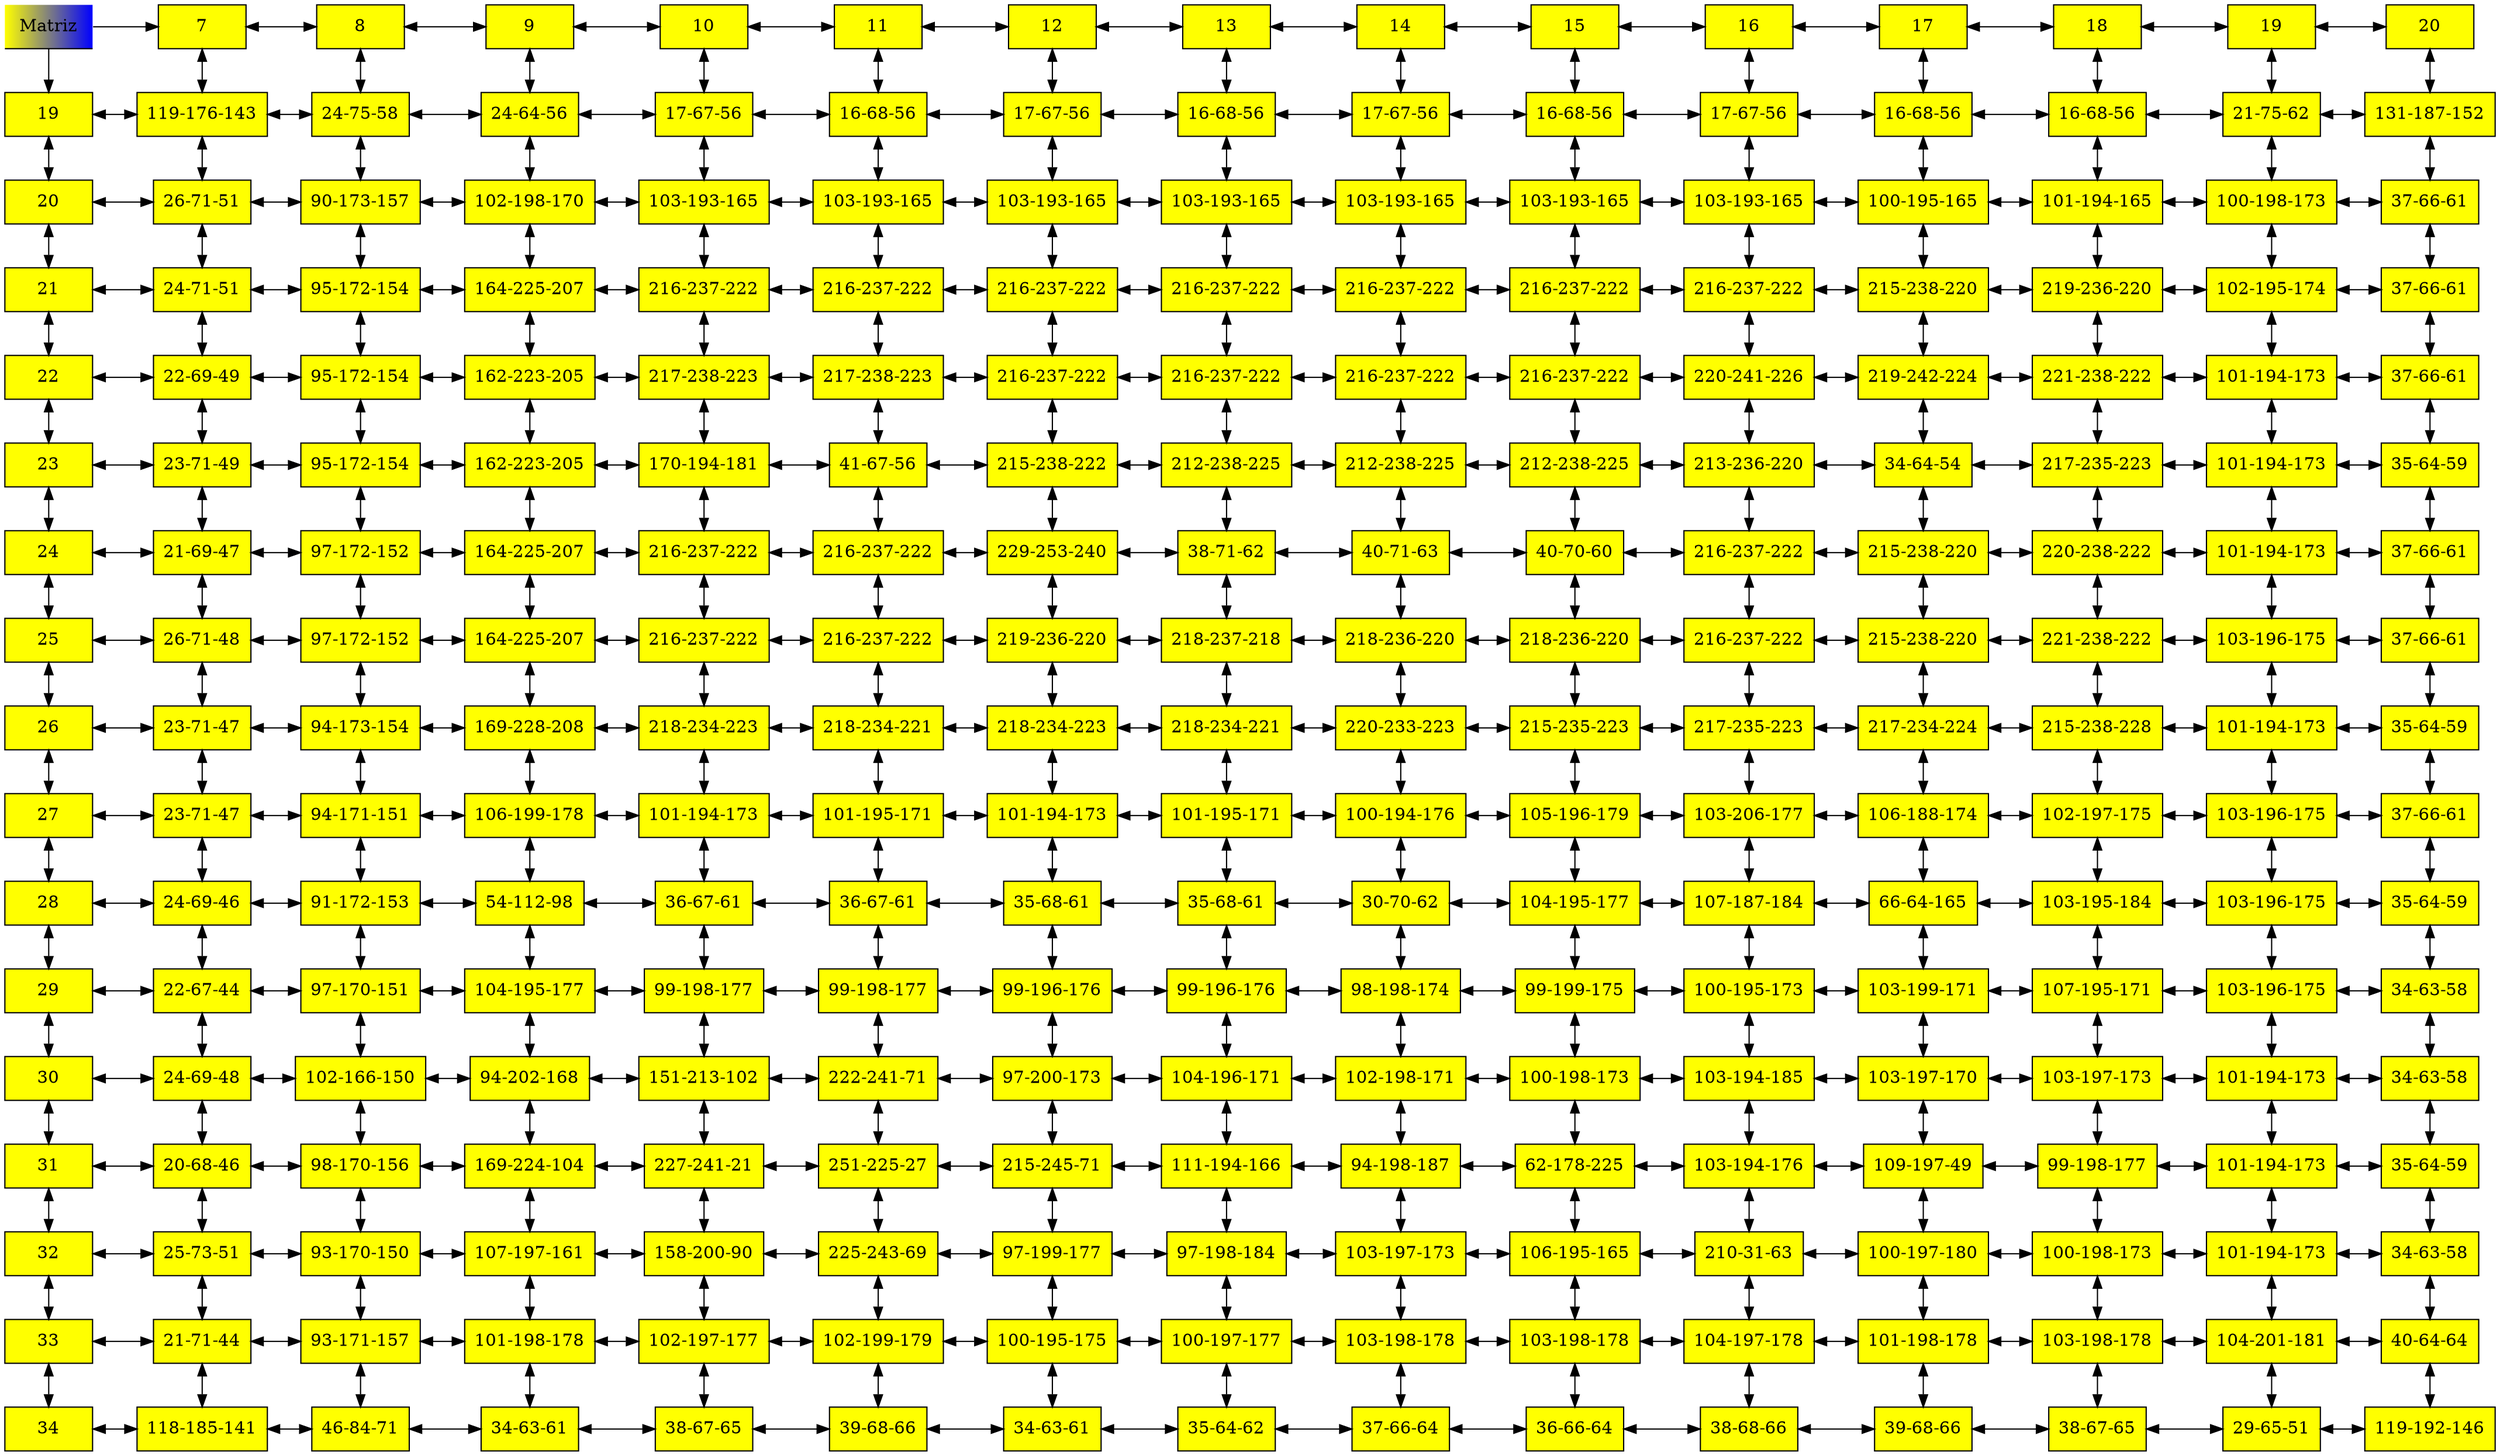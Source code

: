 digraph G {
graph [ranksep="0.5", nodesep="0.5"];

Matriz[width = 1.0 group = "Mt0",  style=filled,shape="underline",fillcolor="yellow:blue" label="Matriz"];

F19[label="19"width = 1.0 style = filled,shape="rectangle", fillcolor = "yellow", group = Mt0] ;
F20[label="20"width = 1.0 style = filled,shape="rectangle", fillcolor = "yellow", group = Mt0] ;
F21[label="21"width = 1.0 style = filled,shape="rectangle", fillcolor = "yellow", group = Mt0] ;
F22[label="22"width = 1.0 style = filled,shape="rectangle", fillcolor = "yellow", group = Mt0] ;
F23[label="23"width = 1.0 style = filled,shape="rectangle", fillcolor = "yellow", group = Mt0] ;
F24[label="24"width = 1.0 style = filled,shape="rectangle", fillcolor = "yellow", group = Mt0] ;
F25[label="25"width = 1.0 style = filled,shape="rectangle", fillcolor = "yellow", group = Mt0] ;
F26[label="26"width = 1.0 style = filled,shape="rectangle", fillcolor = "yellow", group = Mt0] ;
F27[label="27"width = 1.0 style = filled,shape="rectangle", fillcolor = "yellow", group = Mt0] ;
F28[label="28"width = 1.0 style = filled,shape="rectangle", fillcolor = "yellow", group = Mt0] ;
F29[label="29"width = 1.0 style = filled,shape="rectangle", fillcolor = "yellow", group = Mt0] ;
F30[label="30"width = 1.0 style = filled,shape="rectangle", fillcolor = "yellow", group = Mt0] ;
F31[label="31"width = 1.0 style = filled,shape="rectangle", fillcolor = "yellow", group = Mt0] ;
F32[label="32"width = 1.0 style = filled,shape="rectangle", fillcolor = "yellow", group = Mt0] ;
F33[label="33"width = 1.0 style = filled,shape="rectangle", fillcolor = "yellow", group = Mt0] ;
F34[label="34"width = 1.0 style = filled,shape="rectangle", fillcolor = "yellow", group = Mt0] ;
F19->F20 [dir=both];
F20->F21 [dir=both];
F21->F22 [dir=both];
F22->F23 [dir=both];
F23->F24 [dir=both];
F24->F25 [dir=both];
F25->F26 [dir=both];
F26->F27 [dir=both];
F27->F28 [dir=both];
F28->F29 [dir=both];
F29->F30 [dir=both];
F30->F31 [dir=both];
F31->F32 [dir=both];
F32->F33 [dir=both];
F33->F34 [dir=both];

C7[label="7"width = 1.0 style = filled,shape="rectangle", fillcolor = "yellow", group =7] ;
C8[label="8"width = 1.0 style = filled,shape="rectangle", fillcolor = "yellow", group =8] ;
C9[label="9"width = 1.0 style = filled,shape="rectangle", fillcolor = "yellow", group =9] ;
C10[label="10"width = 1.0 style = filled,shape="rectangle", fillcolor = "yellow", group =10] ;
C11[label="11"width = 1.0 style = filled,shape="rectangle", fillcolor = "yellow", group =11] ;
C12[label="12"width = 1.0 style = filled,shape="rectangle", fillcolor = "yellow", group =12] ;
C13[label="13"width = 1.0 style = filled,shape="rectangle", fillcolor = "yellow", group =13] ;
C14[label="14"width = 1.0 style = filled,shape="rectangle", fillcolor = "yellow", group =14] ;
C15[label="15"width = 1.0 style = filled,shape="rectangle", fillcolor = "yellow", group =15] ;
C16[label="16"width = 1.0 style = filled,shape="rectangle", fillcolor = "yellow", group =16] ;
C17[label="17"width = 1.0 style = filled,shape="rectangle", fillcolor = "yellow", group =17] ;
C18[label="18"width = 1.0 style = filled,shape="rectangle", fillcolor = "yellow", group =18] ;
C19[label="19"width = 1.0 style = filled,shape="rectangle", fillcolor = "yellow", group =19] ;
C20[label="20"width = 1.0 style = filled,shape="rectangle", fillcolor = "yellow", group =20] ;
C7->C8 [dir=both];
C8->C9 [dir=both];
C9->C10 [dir=both];
C10->C11 [dir=both];
C11->C12 [dir=both];
C12->C13 [dir=both];
C13->C14 [dir=both];
C14->C15 [dir=both];
C15->C16 [dir=both];
C16->C17 [dir=both];
C17->C18 [dir=both];
C18->C19 [dir=both];
C19->C20 [dir=both];
{rank = same; Matriz;C7;C8;C9;C10;C11;C12;C13;C14;C15;C16;C17;C18;C19;C20}
Matriz ->C7;
Matriz ->F19;

197[label="119-176-143"width = 1.0 style = filled,shape="rectangle", fillcolor = "yellow", group =7] ;
207[label="26-71-51"width = 1.0 style = filled,shape="rectangle", fillcolor = "yellow", group =7] ;
217[label="24-71-51"width = 1.0 style = filled,shape="rectangle", fillcolor = "yellow", group =7] ;
227[label="22-69-49"width = 1.0 style = filled,shape="rectangle", fillcolor = "yellow", group =7] ;
237[label="23-71-49"width = 1.0 style = filled,shape="rectangle", fillcolor = "yellow", group =7] ;
247[label="21-69-47"width = 1.0 style = filled,shape="rectangle", fillcolor = "yellow", group =7] ;
257[label="26-71-48"width = 1.0 style = filled,shape="rectangle", fillcolor = "yellow", group =7] ;
267[label="23-71-47"width = 1.0 style = filled,shape="rectangle", fillcolor = "yellow", group =7] ;
277[label="23-71-47"width = 1.0 style = filled,shape="rectangle", fillcolor = "yellow", group =7] ;
287[label="24-69-46"width = 1.0 style = filled,shape="rectangle", fillcolor = "yellow", group =7] ;
297[label="22-67-44"width = 1.0 style = filled,shape="rectangle", fillcolor = "yellow", group =7] ;
307[label="24-69-48"width = 1.0 style = filled,shape="rectangle", fillcolor = "yellow", group =7] ;
317[label="20-68-46"width = 1.0 style = filled,shape="rectangle", fillcolor = "yellow", group =7] ;
327[label="25-73-51"width = 1.0 style = filled,shape="rectangle", fillcolor = "yellow", group =7] ;
337[label="21-71-44"width = 1.0 style = filled,shape="rectangle", fillcolor = "yellow", group =7] ;
347[label="118-185-141"width = 1.0 style = filled,shape="rectangle", fillcolor = "yellow", group =7] ;
F19->197[dir=both,constraint = false];
F20->207[dir=both,constraint = false];
F21->217[dir=both,constraint = false];
F22->227[dir=both,constraint = false];
F23->237[dir=both,constraint = false];
F24->247[dir=both,constraint = false];
F25->257[dir=both,constraint = false];
F26->267[dir=both,constraint = false];
F27->277[dir=both,constraint = false];
F28->287[dir=both,constraint = false];
F29->297[dir=both,constraint = false];
F30->307[dir=both,constraint = false];
F31->317[dir=both,constraint = false];
F32->327[dir=both,constraint = false];
F33->337[dir=both,constraint = false];
F34->347[dir=both,constraint = false];
198[label="24-75-58"width = 1.0 style = filled,shape="rectangle", fillcolor = "yellow", group =8] ;
199[label="24-64-56"width = 1.0 style = filled,shape="rectangle", fillcolor = "yellow", group =9] ;
1910[label="17-67-56"width = 1.0 style = filled,shape="rectangle", fillcolor = "yellow", group =10] ;
1911[label="16-68-56"width = 1.0 style = filled,shape="rectangle", fillcolor = "yellow", group =11] ;
1912[label="17-67-56"width = 1.0 style = filled,shape="rectangle", fillcolor = "yellow", group =12] ;
1913[label="16-68-56"width = 1.0 style = filled,shape="rectangle", fillcolor = "yellow", group =13] ;
1914[label="17-67-56"width = 1.0 style = filled,shape="rectangle", fillcolor = "yellow", group =14] ;
1915[label="16-68-56"width = 1.0 style = filled,shape="rectangle", fillcolor = "yellow", group =15] ;
1916[label="17-67-56"width = 1.0 style = filled,shape="rectangle", fillcolor = "yellow", group =16] ;
1917[label="16-68-56"width = 1.0 style = filled,shape="rectangle", fillcolor = "yellow", group =17] ;
1918[label="16-68-56"width = 1.0 style = filled,shape="rectangle", fillcolor = "yellow", group =18] ;
1919[label="21-75-62"width = 1.0 style = filled,shape="rectangle", fillcolor = "yellow", group =19] ;
1920[label="131-187-152"width = 1.0 style = filled,shape="rectangle", fillcolor = "yellow", group =20] ;
208[label="90-173-157"width = 1.0 style = filled,shape="rectangle", fillcolor = "yellow", group =8] ;
209[label="102-198-170"width = 1.0 style = filled,shape="rectangle", fillcolor = "yellow", group =9] ;
2010[label="103-193-165"width = 1.0 style = filled,shape="rectangle", fillcolor = "yellow", group =10] ;
2011[label="103-193-165"width = 1.0 style = filled,shape="rectangle", fillcolor = "yellow", group =11] ;
2012[label="103-193-165"width = 1.0 style = filled,shape="rectangle", fillcolor = "yellow", group =12] ;
2013[label="103-193-165"width = 1.0 style = filled,shape="rectangle", fillcolor = "yellow", group =13] ;
2014[label="103-193-165"width = 1.0 style = filled,shape="rectangle", fillcolor = "yellow", group =14] ;
2015[label="103-193-165"width = 1.0 style = filled,shape="rectangle", fillcolor = "yellow", group =15] ;
2016[label="103-193-165"width = 1.0 style = filled,shape="rectangle", fillcolor = "yellow", group =16] ;
2017[label="100-195-165"width = 1.0 style = filled,shape="rectangle", fillcolor = "yellow", group =17] ;
2018[label="101-194-165"width = 1.0 style = filled,shape="rectangle", fillcolor = "yellow", group =18] ;
2019[label="100-198-173"width = 1.0 style = filled,shape="rectangle", fillcolor = "yellow", group =19] ;
2020[label="37-66-61"width = 1.0 style = filled,shape="rectangle", fillcolor = "yellow", group =20] ;
218[label="95-172-154"width = 1.0 style = filled,shape="rectangle", fillcolor = "yellow", group =8] ;
219[label="164-225-207"width = 1.0 style = filled,shape="rectangle", fillcolor = "yellow", group =9] ;
2110[label="216-237-222"width = 1.0 style = filled,shape="rectangle", fillcolor = "yellow", group =10] ;
2111[label="216-237-222"width = 1.0 style = filled,shape="rectangle", fillcolor = "yellow", group =11] ;
2112[label="216-237-222"width = 1.0 style = filled,shape="rectangle", fillcolor = "yellow", group =12] ;
2113[label="216-237-222"width = 1.0 style = filled,shape="rectangle", fillcolor = "yellow", group =13] ;
2114[label="216-237-222"width = 1.0 style = filled,shape="rectangle", fillcolor = "yellow", group =14] ;
2115[label="216-237-222"width = 1.0 style = filled,shape="rectangle", fillcolor = "yellow", group =15] ;
2116[label="216-237-222"width = 1.0 style = filled,shape="rectangle", fillcolor = "yellow", group =16] ;
2117[label="215-238-220"width = 1.0 style = filled,shape="rectangle", fillcolor = "yellow", group =17] ;
2118[label="219-236-220"width = 1.0 style = filled,shape="rectangle", fillcolor = "yellow", group =18] ;
2119[label="102-195-174"width = 1.0 style = filled,shape="rectangle", fillcolor = "yellow", group =19] ;
2120[label="37-66-61"width = 1.0 style = filled,shape="rectangle", fillcolor = "yellow", group =20] ;
228[label="95-172-154"width = 1.0 style = filled,shape="rectangle", fillcolor = "yellow", group =8] ;
229[label="162-223-205"width = 1.0 style = filled,shape="rectangle", fillcolor = "yellow", group =9] ;
2210[label="217-238-223"width = 1.0 style = filled,shape="rectangle", fillcolor = "yellow", group =10] ;
2211[label="217-238-223"width = 1.0 style = filled,shape="rectangle", fillcolor = "yellow", group =11] ;
2212[label="216-237-222"width = 1.0 style = filled,shape="rectangle", fillcolor = "yellow", group =12] ;
2213[label="216-237-222"width = 1.0 style = filled,shape="rectangle", fillcolor = "yellow", group =13] ;
2214[label="216-237-222"width = 1.0 style = filled,shape="rectangle", fillcolor = "yellow", group =14] ;
2215[label="216-237-222"width = 1.0 style = filled,shape="rectangle", fillcolor = "yellow", group =15] ;
2216[label="220-241-226"width = 1.0 style = filled,shape="rectangle", fillcolor = "yellow", group =16] ;
2217[label="219-242-224"width = 1.0 style = filled,shape="rectangle", fillcolor = "yellow", group =17] ;
2218[label="221-238-222"width = 1.0 style = filled,shape="rectangle", fillcolor = "yellow", group =18] ;
2219[label="101-194-173"width = 1.0 style = filled,shape="rectangle", fillcolor = "yellow", group =19] ;
2220[label="37-66-61"width = 1.0 style = filled,shape="rectangle", fillcolor = "yellow", group =20] ;
238[label="95-172-154"width = 1.0 style = filled,shape="rectangle", fillcolor = "yellow", group =8] ;
239[label="162-223-205"width = 1.0 style = filled,shape="rectangle", fillcolor = "yellow", group =9] ;
2310[label="170-194-181"width = 1.0 style = filled,shape="rectangle", fillcolor = "yellow", group =10] ;
2311[label="41-67-56"width = 1.0 style = filled,shape="rectangle", fillcolor = "yellow", group =11] ;
2312[label="215-238-222"width = 1.0 style = filled,shape="rectangle", fillcolor = "yellow", group =12] ;
2313[label="212-238-225"width = 1.0 style = filled,shape="rectangle", fillcolor = "yellow", group =13] ;
2314[label="212-238-225"width = 1.0 style = filled,shape="rectangle", fillcolor = "yellow", group =14] ;
2315[label="212-238-225"width = 1.0 style = filled,shape="rectangle", fillcolor = "yellow", group =15] ;
2316[label="213-236-220"width = 1.0 style = filled,shape="rectangle", fillcolor = "yellow", group =16] ;
2317[label="34-64-54"width = 1.0 style = filled,shape="rectangle", fillcolor = "yellow", group =17] ;
2318[label="217-235-223"width = 1.0 style = filled,shape="rectangle", fillcolor = "yellow", group =18] ;
2319[label="101-194-173"width = 1.0 style = filled,shape="rectangle", fillcolor = "yellow", group =19] ;
2320[label="35-64-59"width = 1.0 style = filled,shape="rectangle", fillcolor = "yellow", group =20] ;
248[label="97-172-152"width = 1.0 style = filled,shape="rectangle", fillcolor = "yellow", group =8] ;
249[label="164-225-207"width = 1.0 style = filled,shape="rectangle", fillcolor = "yellow", group =9] ;
2410[label="216-237-222"width = 1.0 style = filled,shape="rectangle", fillcolor = "yellow", group =10] ;
2411[label="216-237-222"width = 1.0 style = filled,shape="rectangle", fillcolor = "yellow", group =11] ;
2412[label="229-253-240"width = 1.0 style = filled,shape="rectangle", fillcolor = "yellow", group =12] ;
2413[label="38-71-62"width = 1.0 style = filled,shape="rectangle", fillcolor = "yellow", group =13] ;
2414[label="40-71-63"width = 1.0 style = filled,shape="rectangle", fillcolor = "yellow", group =14] ;
2415[label="40-70-60"width = 1.0 style = filled,shape="rectangle", fillcolor = "yellow", group =15] ;
2416[label="216-237-222"width = 1.0 style = filled,shape="rectangle", fillcolor = "yellow", group =16] ;
2417[label="215-238-220"width = 1.0 style = filled,shape="rectangle", fillcolor = "yellow", group =17] ;
2418[label="220-238-222"width = 1.0 style = filled,shape="rectangle", fillcolor = "yellow", group =18] ;
2419[label="101-194-173"width = 1.0 style = filled,shape="rectangle", fillcolor = "yellow", group =19] ;
2420[label="37-66-61"width = 1.0 style = filled,shape="rectangle", fillcolor = "yellow", group =20] ;
258[label="97-172-152"width = 1.0 style = filled,shape="rectangle", fillcolor = "yellow", group =8] ;
259[label="164-225-207"width = 1.0 style = filled,shape="rectangle", fillcolor = "yellow", group =9] ;
2510[label="216-237-222"width = 1.0 style = filled,shape="rectangle", fillcolor = "yellow", group =10] ;
2511[label="216-237-222"width = 1.0 style = filled,shape="rectangle", fillcolor = "yellow", group =11] ;
2512[label="219-236-220"width = 1.0 style = filled,shape="rectangle", fillcolor = "yellow", group =12] ;
2513[label="218-237-218"width = 1.0 style = filled,shape="rectangle", fillcolor = "yellow", group =13] ;
2514[label="218-236-220"width = 1.0 style = filled,shape="rectangle", fillcolor = "yellow", group =14] ;
2515[label="218-236-220"width = 1.0 style = filled,shape="rectangle", fillcolor = "yellow", group =15] ;
2516[label="216-237-222"width = 1.0 style = filled,shape="rectangle", fillcolor = "yellow", group =16] ;
2517[label="215-238-220"width = 1.0 style = filled,shape="rectangle", fillcolor = "yellow", group =17] ;
2518[label="221-238-222"width = 1.0 style = filled,shape="rectangle", fillcolor = "yellow", group =18] ;
2519[label="103-196-175"width = 1.0 style = filled,shape="rectangle", fillcolor = "yellow", group =19] ;
2520[label="37-66-61"width = 1.0 style = filled,shape="rectangle", fillcolor = "yellow", group =20] ;
268[label="94-173-154"width = 1.0 style = filled,shape="rectangle", fillcolor = "yellow", group =8] ;
269[label="169-228-208"width = 1.0 style = filled,shape="rectangle", fillcolor = "yellow", group =9] ;
2610[label="218-234-223"width = 1.0 style = filled,shape="rectangle", fillcolor = "yellow", group =10] ;
2611[label="218-234-221"width = 1.0 style = filled,shape="rectangle", fillcolor = "yellow", group =11] ;
2612[label="218-234-223"width = 1.0 style = filled,shape="rectangle", fillcolor = "yellow", group =12] ;
2613[label="218-234-221"width = 1.0 style = filled,shape="rectangle", fillcolor = "yellow", group =13] ;
2614[label="220-233-223"width = 1.0 style = filled,shape="rectangle", fillcolor = "yellow", group =14] ;
2615[label="215-235-223"width = 1.0 style = filled,shape="rectangle", fillcolor = "yellow", group =15] ;
2616[label="217-235-223"width = 1.0 style = filled,shape="rectangle", fillcolor = "yellow", group =16] ;
2617[label="217-234-224"width = 1.0 style = filled,shape="rectangle", fillcolor = "yellow", group =17] ;
2618[label="215-238-228"width = 1.0 style = filled,shape="rectangle", fillcolor = "yellow", group =18] ;
2619[label="101-194-173"width = 1.0 style = filled,shape="rectangle", fillcolor = "yellow", group =19] ;
2620[label="35-64-59"width = 1.0 style = filled,shape="rectangle", fillcolor = "yellow", group =20] ;
278[label="94-171-151"width = 1.0 style = filled,shape="rectangle", fillcolor = "yellow", group =8] ;
279[label="106-199-178"width = 1.0 style = filled,shape="rectangle", fillcolor = "yellow", group =9] ;
2710[label="101-194-173"width = 1.0 style = filled,shape="rectangle", fillcolor = "yellow", group =10] ;
2711[label="101-195-171"width = 1.0 style = filled,shape="rectangle", fillcolor = "yellow", group =11] ;
2712[label="101-194-173"width = 1.0 style = filled,shape="rectangle", fillcolor = "yellow", group =12] ;
2713[label="101-195-171"width = 1.0 style = filled,shape="rectangle", fillcolor = "yellow", group =13] ;
2714[label="100-194-176"width = 1.0 style = filled,shape="rectangle", fillcolor = "yellow", group =14] ;
2715[label="105-196-179"width = 1.0 style = filled,shape="rectangle", fillcolor = "yellow", group =15] ;
2716[label="103-206-177"width = 1.0 style = filled,shape="rectangle", fillcolor = "yellow", group =16] ;
2717[label="106-188-174"width = 1.0 style = filled,shape="rectangle", fillcolor = "yellow", group =17] ;
2718[label="102-197-175"width = 1.0 style = filled,shape="rectangle", fillcolor = "yellow", group =18] ;
2719[label="103-196-175"width = 1.0 style = filled,shape="rectangle", fillcolor = "yellow", group =19] ;
2720[label="37-66-61"width = 1.0 style = filled,shape="rectangle", fillcolor = "yellow", group =20] ;
288[label="91-172-153"width = 1.0 style = filled,shape="rectangle", fillcolor = "yellow", group =8] ;
289[label="54-112-98"width = 1.0 style = filled,shape="rectangle", fillcolor = "yellow", group =9] ;
2810[label="36-67-61"width = 1.0 style = filled,shape="rectangle", fillcolor = "yellow", group =10] ;
2811[label="36-67-61"width = 1.0 style = filled,shape="rectangle", fillcolor = "yellow", group =11] ;
2812[label="35-68-61"width = 1.0 style = filled,shape="rectangle", fillcolor = "yellow", group =12] ;
2813[label="35-68-61"width = 1.0 style = filled,shape="rectangle", fillcolor = "yellow", group =13] ;
2814[label="30-70-62"width = 1.0 style = filled,shape="rectangle", fillcolor = "yellow", group =14] ;
2815[label="104-195-177"width = 1.0 style = filled,shape="rectangle", fillcolor = "yellow", group =15] ;
2816[label="107-187-184"width = 1.0 style = filled,shape="rectangle", fillcolor = "yellow", group =16] ;
2817[label="66-64-165"width = 1.0 style = filled,shape="rectangle", fillcolor = "yellow", group =17] ;
2818[label="103-195-184"width = 1.0 style = filled,shape="rectangle", fillcolor = "yellow", group =18] ;
2819[label="103-196-175"width = 1.0 style = filled,shape="rectangle", fillcolor = "yellow", group =19] ;
2820[label="35-64-59"width = 1.0 style = filled,shape="rectangle", fillcolor = "yellow", group =20] ;
298[label="97-170-151"width = 1.0 style = filled,shape="rectangle", fillcolor = "yellow", group =8] ;
299[label="104-195-177"width = 1.0 style = filled,shape="rectangle", fillcolor = "yellow", group =9] ;
2910[label="99-198-177"width = 1.0 style = filled,shape="rectangle", fillcolor = "yellow", group =10] ;
2911[label="99-198-177"width = 1.0 style = filled,shape="rectangle", fillcolor = "yellow", group =11] ;
2912[label="99-196-176"width = 1.0 style = filled,shape="rectangle", fillcolor = "yellow", group =12] ;
2913[label="99-196-176"width = 1.0 style = filled,shape="rectangle", fillcolor = "yellow", group =13] ;
2914[label="98-198-174"width = 1.0 style = filled,shape="rectangle", fillcolor = "yellow", group =14] ;
2915[label="99-199-175"width = 1.0 style = filled,shape="rectangle", fillcolor = "yellow", group =15] ;
2916[label="100-195-173"width = 1.0 style = filled,shape="rectangle", fillcolor = "yellow", group =16] ;
2917[label="103-199-171"width = 1.0 style = filled,shape="rectangle", fillcolor = "yellow", group =17] ;
2918[label="107-195-171"width = 1.0 style = filled,shape="rectangle", fillcolor = "yellow", group =18] ;
2919[label="103-196-175"width = 1.0 style = filled,shape="rectangle", fillcolor = "yellow", group =19] ;
2920[label="34-63-58"width = 1.0 style = filled,shape="rectangle", fillcolor = "yellow", group =20] ;
308[label="102-166-150"width = 1.0 style = filled,shape="rectangle", fillcolor = "yellow", group =8] ;
309[label="94-202-168"width = 1.0 style = filled,shape="rectangle", fillcolor = "yellow", group =9] ;
3010[label="151-213-102"width = 1.0 style = filled,shape="rectangle", fillcolor = "yellow", group =10] ;
3011[label="222-241-71"width = 1.0 style = filled,shape="rectangle", fillcolor = "yellow", group =11] ;
3012[label="97-200-173"width = 1.0 style = filled,shape="rectangle", fillcolor = "yellow", group =12] ;
3013[label="104-196-171"width = 1.0 style = filled,shape="rectangle", fillcolor = "yellow", group =13] ;
3014[label="102-198-171"width = 1.0 style = filled,shape="rectangle", fillcolor = "yellow", group =14] ;
3015[label="100-198-173"width = 1.0 style = filled,shape="rectangle", fillcolor = "yellow", group =15] ;
3016[label="103-194-185"width = 1.0 style = filled,shape="rectangle", fillcolor = "yellow", group =16] ;
3017[label="103-197-170"width = 1.0 style = filled,shape="rectangle", fillcolor = "yellow", group =17] ;
3018[label="103-197-173"width = 1.0 style = filled,shape="rectangle", fillcolor = "yellow", group =18] ;
3019[label="101-194-173"width = 1.0 style = filled,shape="rectangle", fillcolor = "yellow", group =19] ;
3020[label="34-63-58"width = 1.0 style = filled,shape="rectangle", fillcolor = "yellow", group =20] ;
318[label="98-170-156"width = 1.0 style = filled,shape="rectangle", fillcolor = "yellow", group =8] ;
319[label="169-224-104"width = 1.0 style = filled,shape="rectangle", fillcolor = "yellow", group =9] ;
3110[label="227-241-21"width = 1.0 style = filled,shape="rectangle", fillcolor = "yellow", group =10] ;
3111[label="251-225-27"width = 1.0 style = filled,shape="rectangle", fillcolor = "yellow", group =11] ;
3112[label="215-245-71"width = 1.0 style = filled,shape="rectangle", fillcolor = "yellow", group =12] ;
3113[label="111-194-166"width = 1.0 style = filled,shape="rectangle", fillcolor = "yellow", group =13] ;
3114[label="94-198-187"width = 1.0 style = filled,shape="rectangle", fillcolor = "yellow", group =14] ;
3115[label="62-178-225"width = 1.0 style = filled,shape="rectangle", fillcolor = "yellow", group =15] ;
3116[label="103-194-176"width = 1.0 style = filled,shape="rectangle", fillcolor = "yellow", group =16] ;
3117[label="109-197-49"width = 1.0 style = filled,shape="rectangle", fillcolor = "yellow", group =17] ;
3118[label="99-198-177"width = 1.0 style = filled,shape="rectangle", fillcolor = "yellow", group =18] ;
3119[label="101-194-173"width = 1.0 style = filled,shape="rectangle", fillcolor = "yellow", group =19] ;
3120[label="35-64-59"width = 1.0 style = filled,shape="rectangle", fillcolor = "yellow", group =20] ;
328[label="93-170-150"width = 1.0 style = filled,shape="rectangle", fillcolor = "yellow", group =8] ;
329[label="107-197-161"width = 1.0 style = filled,shape="rectangle", fillcolor = "yellow", group =9] ;
3210[label="158-200-90"width = 1.0 style = filled,shape="rectangle", fillcolor = "yellow", group =10] ;
3211[label="225-243-69"width = 1.0 style = filled,shape="rectangle", fillcolor = "yellow", group =11] ;
3212[label="97-199-177"width = 1.0 style = filled,shape="rectangle", fillcolor = "yellow", group =12] ;
3213[label="97-198-184"width = 1.0 style = filled,shape="rectangle", fillcolor = "yellow", group =13] ;
3214[label="103-197-173"width = 1.0 style = filled,shape="rectangle", fillcolor = "yellow", group =14] ;
3215[label="106-195-165"width = 1.0 style = filled,shape="rectangle", fillcolor = "yellow", group =15] ;
3216[label="210-31-63"width = 1.0 style = filled,shape="rectangle", fillcolor = "yellow", group =16] ;
3217[label="100-197-180"width = 1.0 style = filled,shape="rectangle", fillcolor = "yellow", group =17] ;
3218[label="100-198-173"width = 1.0 style = filled,shape="rectangle", fillcolor = "yellow", group =18] ;
3219[label="101-194-173"width = 1.0 style = filled,shape="rectangle", fillcolor = "yellow", group =19] ;
3220[label="34-63-58"width = 1.0 style = filled,shape="rectangle", fillcolor = "yellow", group =20] ;
338[label="93-171-157"width = 1.0 style = filled,shape="rectangle", fillcolor = "yellow", group =8] ;
339[label="101-198-178"width = 1.0 style = filled,shape="rectangle", fillcolor = "yellow", group =9] ;
3310[label="102-197-177"width = 1.0 style = filled,shape="rectangle", fillcolor = "yellow", group =10] ;
3311[label="102-199-179"width = 1.0 style = filled,shape="rectangle", fillcolor = "yellow", group =11] ;
3312[label="100-195-175"width = 1.0 style = filled,shape="rectangle", fillcolor = "yellow", group =12] ;
3313[label="100-197-177"width = 1.0 style = filled,shape="rectangle", fillcolor = "yellow", group =13] ;
3314[label="103-198-178"width = 1.0 style = filled,shape="rectangle", fillcolor = "yellow", group =14] ;
3315[label="103-198-178"width = 1.0 style = filled,shape="rectangle", fillcolor = "yellow", group =15] ;
3316[label="104-197-178"width = 1.0 style = filled,shape="rectangle", fillcolor = "yellow", group =16] ;
3317[label="101-198-178"width = 1.0 style = filled,shape="rectangle", fillcolor = "yellow", group =17] ;
3318[label="103-198-178"width = 1.0 style = filled,shape="rectangle", fillcolor = "yellow", group =18] ;
3319[label="104-201-181"width = 1.0 style = filled,shape="rectangle", fillcolor = "yellow", group =19] ;
3320[label="40-64-64"width = 1.0 style = filled,shape="rectangle", fillcolor = "yellow", group =20] ;
348[label="46-84-71"width = 1.0 style = filled,shape="rectangle", fillcolor = "yellow", group =8] ;
349[label="34-63-61"width = 1.0 style = filled,shape="rectangle", fillcolor = "yellow", group =9] ;
3410[label="38-67-65"width = 1.0 style = filled,shape="rectangle", fillcolor = "yellow", group =10] ;
3411[label="39-68-66"width = 1.0 style = filled,shape="rectangle", fillcolor = "yellow", group =11] ;
3412[label="34-63-61"width = 1.0 style = filled,shape="rectangle", fillcolor = "yellow", group =12] ;
3413[label="35-64-62"width = 1.0 style = filled,shape="rectangle", fillcolor = "yellow", group =13] ;
3414[label="37-66-64"width = 1.0 style = filled,shape="rectangle", fillcolor = "yellow", group =14] ;
3415[label="36-66-64"width = 1.0 style = filled,shape="rectangle", fillcolor = "yellow", group =15] ;
3416[label="38-68-66"width = 1.0 style = filled,shape="rectangle", fillcolor = "yellow", group =16] ;
3417[label="39-68-66"width = 1.0 style = filled,shape="rectangle", fillcolor = "yellow", group =17] ;
3418[label="38-67-65"width = 1.0 style = filled,shape="rectangle", fillcolor = "yellow", group =18] ;
3419[label="29-65-51"width = 1.0 style = filled,shape="rectangle", fillcolor = "yellow", group =19] ;
3420[label="119-192-146"width = 1.0 style = filled,shape="rectangle", fillcolor = "yellow", group =20] ;
197->198[dir=both,constraint = false];

198->199[dir=both,constraint = false];

199->1910[dir=both,constraint = false];

1910->1911[dir=both,constraint = false];

1911->1912[dir=both,constraint = false];

1912->1913[dir=both,constraint = false];

1913->1914[dir=both,constraint = false];

1914->1915[dir=both,constraint = false];

1915->1916[dir=both,constraint = false];

1916->1917[dir=both,constraint = false];

1917->1918[dir=both,constraint = false];

1918->1919[dir=both,constraint = false];

1919->1920[dir=both,constraint = false];

207->208[dir=both,constraint = false];

208->209[dir=both,constraint = false];

209->2010[dir=both,constraint = false];

2010->2011[dir=both,constraint = false];

2011->2012[dir=both,constraint = false];

2012->2013[dir=both,constraint = false];

2013->2014[dir=both,constraint = false];

2014->2015[dir=both,constraint = false];

2015->2016[dir=both,constraint = false];

2016->2017[dir=both,constraint = false];

2017->2018[dir=both,constraint = false];

2018->2019[dir=both,constraint = false];

2019->2020[dir=both,constraint = false];

217->218[dir=both,constraint = false];

218->219[dir=both,constraint = false];

219->2110[dir=both,constraint = false];

2110->2111[dir=both,constraint = false];

2111->2112[dir=both,constraint = false];

2112->2113[dir=both,constraint = false];

2113->2114[dir=both,constraint = false];

2114->2115[dir=both,constraint = false];

2115->2116[dir=both,constraint = false];

2116->2117[dir=both,constraint = false];

2117->2118[dir=both,constraint = false];

2118->2119[dir=both,constraint = false];

2119->2120[dir=both,constraint = false];

227->228[dir=both,constraint = false];

228->229[dir=both,constraint = false];

229->2210[dir=both,constraint = false];

2210->2211[dir=both,constraint = false];

2211->2212[dir=both,constraint = false];

2212->2213[dir=both,constraint = false];

2213->2214[dir=both,constraint = false];

2214->2215[dir=both,constraint = false];

2215->2216[dir=both,constraint = false];

2216->2217[dir=both,constraint = false];

2217->2218[dir=both,constraint = false];

2218->2219[dir=both,constraint = false];

2219->2220[dir=both,constraint = false];

237->238[dir=both,constraint = false];

238->239[dir=both,constraint = false];

239->2310[dir=both,constraint = false];

2310->2311[dir=both,constraint = false];

2311->2312[dir=both,constraint = false];

2312->2313[dir=both,constraint = false];

2313->2314[dir=both,constraint = false];

2314->2315[dir=both,constraint = false];

2315->2316[dir=both,constraint = false];

2316->2317[dir=both,constraint = false];

2317->2318[dir=both,constraint = false];

2318->2319[dir=both,constraint = false];

2319->2320[dir=both,constraint = false];

247->248[dir=both,constraint = false];

248->249[dir=both,constraint = false];

249->2410[dir=both,constraint = false];

2410->2411[dir=both,constraint = false];

2411->2412[dir=both,constraint = false];

2412->2413[dir=both,constraint = false];

2413->2414[dir=both,constraint = false];

2414->2415[dir=both,constraint = false];

2415->2416[dir=both,constraint = false];

2416->2417[dir=both,constraint = false];

2417->2418[dir=both,constraint = false];

2418->2419[dir=both,constraint = false];

2419->2420[dir=both,constraint = false];

257->258[dir=both,constraint = false];

258->259[dir=both,constraint = false];

259->2510[dir=both,constraint = false];

2510->2511[dir=both,constraint = false];

2511->2512[dir=both,constraint = false];

2512->2513[dir=both,constraint = false];

2513->2514[dir=both,constraint = false];

2514->2515[dir=both,constraint = false];

2515->2516[dir=both,constraint = false];

2516->2517[dir=both,constraint = false];

2517->2518[dir=both,constraint = false];

2518->2519[dir=both,constraint = false];

2519->2520[dir=both,constraint = false];

267->268[dir=both,constraint = false];

268->269[dir=both,constraint = false];

269->2610[dir=both,constraint = false];

2610->2611[dir=both,constraint = false];

2611->2612[dir=both,constraint = false];

2612->2613[dir=both,constraint = false];

2613->2614[dir=both,constraint = false];

2614->2615[dir=both,constraint = false];

2615->2616[dir=both,constraint = false];

2616->2617[dir=both,constraint = false];

2617->2618[dir=both,constraint = false];

2618->2619[dir=both,constraint = false];

2619->2620[dir=both,constraint = false];

277->278[dir=both,constraint = false];

278->279[dir=both,constraint = false];

279->2710[dir=both,constraint = false];

2710->2711[dir=both,constraint = false];

2711->2712[dir=both,constraint = false];

2712->2713[dir=both,constraint = false];

2713->2714[dir=both,constraint = false];

2714->2715[dir=both,constraint = false];

2715->2716[dir=both,constraint = false];

2716->2717[dir=both,constraint = false];

2717->2718[dir=both,constraint = false];

2718->2719[dir=both,constraint = false];

2719->2720[dir=both,constraint = false];

287->288[dir=both,constraint = false];

288->289[dir=both,constraint = false];

289->2810[dir=both,constraint = false];

2810->2811[dir=both,constraint = false];

2811->2812[dir=both,constraint = false];

2812->2813[dir=both,constraint = false];

2813->2814[dir=both,constraint = false];

2814->2815[dir=both,constraint = false];

2815->2816[dir=both,constraint = false];

2816->2817[dir=both,constraint = false];

2817->2818[dir=both,constraint = false];

2818->2819[dir=both,constraint = false];

2819->2820[dir=both,constraint = false];

297->298[dir=both,constraint = false];

298->299[dir=both,constraint = false];

299->2910[dir=both,constraint = false];

2910->2911[dir=both,constraint = false];

2911->2912[dir=both,constraint = false];

2912->2913[dir=both,constraint = false];

2913->2914[dir=both,constraint = false];

2914->2915[dir=both,constraint = false];

2915->2916[dir=both,constraint = false];

2916->2917[dir=both,constraint = false];

2917->2918[dir=both,constraint = false];

2918->2919[dir=both,constraint = false];

2919->2920[dir=both,constraint = false];

307->308[dir=both,constraint = false];

308->309[dir=both,constraint = false];

309->3010[dir=both,constraint = false];

3010->3011[dir=both,constraint = false];

3011->3012[dir=both,constraint = false];

3012->3013[dir=both,constraint = false];

3013->3014[dir=both,constraint = false];

3014->3015[dir=both,constraint = false];

3015->3016[dir=both,constraint = false];

3016->3017[dir=both,constraint = false];

3017->3018[dir=both,constraint = false];

3018->3019[dir=both,constraint = false];

3019->3020[dir=both,constraint = false];

317->318[dir=both,constraint = false];

318->319[dir=both,constraint = false];

319->3110[dir=both,constraint = false];

3110->3111[dir=both,constraint = false];

3111->3112[dir=both,constraint = false];

3112->3113[dir=both,constraint = false];

3113->3114[dir=both,constraint = false];

3114->3115[dir=both,constraint = false];

3115->3116[dir=both,constraint = false];

3116->3117[dir=both,constraint = false];

3117->3118[dir=both,constraint = false];

3118->3119[dir=both,constraint = false];

3119->3120[dir=both,constraint = false];

327->328[dir=both,constraint = false];

328->329[dir=both,constraint = false];

329->3210[dir=both,constraint = false];

3210->3211[dir=both,constraint = false];

3211->3212[dir=both,constraint = false];

3212->3213[dir=both,constraint = false];

3213->3214[dir=both,constraint = false];

3214->3215[dir=both,constraint = false];

3215->3216[dir=both,constraint = false];

3216->3217[dir=both,constraint = false];

3217->3218[dir=both,constraint = false];

3218->3219[dir=both,constraint = false];

3219->3220[dir=both,constraint = false];

337->338[dir=both,constraint = false];

338->339[dir=both,constraint = false];

339->3310[dir=both,constraint = false];

3310->3311[dir=both,constraint = false];

3311->3312[dir=both,constraint = false];

3312->3313[dir=both,constraint = false];

3313->3314[dir=both,constraint = false];

3314->3315[dir=both,constraint = false];

3315->3316[dir=both,constraint = false];

3316->3317[dir=both,constraint = false];

3317->3318[dir=both,constraint = false];

3318->3319[dir=both,constraint = false];

3319->3320[dir=both,constraint = false];

347->348[dir=both,constraint = false];

348->349[dir=both,constraint = false];

349->3410[dir=both,constraint = false];

3410->3411[dir=both,constraint = false];

3411->3412[dir=both,constraint = false];

3412->3413[dir=both,constraint = false];

3413->3414[dir=both,constraint = false];

3414->3415[dir=both,constraint = false];

3415->3416[dir=both,constraint = false];

3416->3417[dir=both,constraint = false];

3417->3418[dir=both,constraint = false];

3418->3419[dir=both,constraint = false];

3419->3420[dir=both,constraint = false];


{rank = same;F19;197;198;199;1910;1911;1912;1913;1914;1915;1916;1917;1918;1919;1920;}
{rank = same;F20;207;208;209;2010;2011;2012;2013;2014;2015;2016;2017;2018;2019;2020;}
{rank = same;F21;217;218;219;2110;2111;2112;2113;2114;2115;2116;2117;2118;2119;2120;}
{rank = same;F22;227;228;229;2210;2211;2212;2213;2214;2215;2216;2217;2218;2219;2220;}
{rank = same;F23;237;238;239;2310;2311;2312;2313;2314;2315;2316;2317;2318;2319;2320;}
{rank = same;F24;247;248;249;2410;2411;2412;2413;2414;2415;2416;2417;2418;2419;2420;}
{rank = same;F25;257;258;259;2510;2511;2512;2513;2514;2515;2516;2517;2518;2519;2520;}
{rank = same;F26;267;268;269;2610;2611;2612;2613;2614;2615;2616;2617;2618;2619;2620;}
{rank = same;F27;277;278;279;2710;2711;2712;2713;2714;2715;2716;2717;2718;2719;2720;}
{rank = same;F28;287;288;289;2810;2811;2812;2813;2814;2815;2816;2817;2818;2819;2820;}
{rank = same;F29;297;298;299;2910;2911;2912;2913;2914;2915;2916;2917;2918;2919;2920;}
{rank = same;F30;307;308;309;3010;3011;3012;3013;3014;3015;3016;3017;3018;3019;3020;}
{rank = same;F31;317;318;319;3110;3111;3112;3113;3114;3115;3116;3117;3118;3119;3120;}
{rank = same;F32;327;328;329;3210;3211;3212;3213;3214;3215;3216;3217;3218;3219;3220;}
{rank = same;F33;337;338;339;3310;3311;3312;3313;3314;3315;3316;3317;3318;3319;3320;}
{rank = same;F34;347;348;349;3410;3411;3412;3413;3414;3415;3416;3417;3418;3419;3420;}

C7->197[dir=both];
C8->198[dir=both];
C9->199[dir=both];
C10->1910[dir=both];
C11->1911[dir=both];
C12->1912[dir=both];
C13->1913[dir=both];
C14->1914[dir=both];
C15->1915[dir=both];
C16->1916[dir=both];
C17->1917[dir=both];
C18->1918[dir=both];
C19->1919[dir=both];
C20->1920[dir=both];

197->207
[dir=both];
207->217
[dir=both];
217->227
[dir=both];
227->237
[dir=both];
237->247
[dir=both];
247->257
[dir=both];
257->267
[dir=both];
267->277
[dir=both];
277->287
[dir=both];
287->297
[dir=both];
297->307
[dir=both];
307->317
[dir=both];
317->327
[dir=both];
327->337
[dir=both];
337->347
[dir=both];
198->208
[dir=both];
208->218
[dir=both];
218->228
[dir=both];
228->238
[dir=both];
238->248
[dir=both];
248->258
[dir=both];
258->268
[dir=both];
268->278
[dir=both];
278->288
[dir=both];
288->298
[dir=both];
298->308
[dir=both];
308->318
[dir=both];
318->328
[dir=both];
328->338
[dir=both];
338->348
[dir=both];
199->209
[dir=both];
209->219
[dir=both];
219->229
[dir=both];
229->239
[dir=both];
239->249
[dir=both];
249->259
[dir=both];
259->269
[dir=both];
269->279
[dir=both];
279->289
[dir=both];
289->299
[dir=both];
299->309
[dir=both];
309->319
[dir=both];
319->329
[dir=both];
329->339
[dir=both];
339->349
[dir=both];
1910->2010
[dir=both];
2010->2110
[dir=both];
2110->2210
[dir=both];
2210->2310
[dir=both];
2310->2410
[dir=both];
2410->2510
[dir=both];
2510->2610
[dir=both];
2610->2710
[dir=both];
2710->2810
[dir=both];
2810->2910
[dir=both];
2910->3010
[dir=both];
3010->3110
[dir=both];
3110->3210
[dir=both];
3210->3310
[dir=both];
3310->3410
[dir=both];
1911->2011
[dir=both];
2011->2111
[dir=both];
2111->2211
[dir=both];
2211->2311
[dir=both];
2311->2411
[dir=both];
2411->2511
[dir=both];
2511->2611
[dir=both];
2611->2711
[dir=both];
2711->2811
[dir=both];
2811->2911
[dir=both];
2911->3011
[dir=both];
3011->3111
[dir=both];
3111->3211
[dir=both];
3211->3311
[dir=both];
3311->3411
[dir=both];
1912->2012
[dir=both];
2012->2112
[dir=both];
2112->2212
[dir=both];
2212->2312
[dir=both];
2312->2412
[dir=both];
2412->2512
[dir=both];
2512->2612
[dir=both];
2612->2712
[dir=both];
2712->2812
[dir=both];
2812->2912
[dir=both];
2912->3012
[dir=both];
3012->3112
[dir=both];
3112->3212
[dir=both];
3212->3312
[dir=both];
3312->3412
[dir=both];
1913->2013
[dir=both];
2013->2113
[dir=both];
2113->2213
[dir=both];
2213->2313
[dir=both];
2313->2413
[dir=both];
2413->2513
[dir=both];
2513->2613
[dir=both];
2613->2713
[dir=both];
2713->2813
[dir=both];
2813->2913
[dir=both];
2913->3013
[dir=both];
3013->3113
[dir=both];
3113->3213
[dir=both];
3213->3313
[dir=both];
3313->3413
[dir=both];
1914->2014
[dir=both];
2014->2114
[dir=both];
2114->2214
[dir=both];
2214->2314
[dir=both];
2314->2414
[dir=both];
2414->2514
[dir=both];
2514->2614
[dir=both];
2614->2714
[dir=both];
2714->2814
[dir=both];
2814->2914
[dir=both];
2914->3014
[dir=both];
3014->3114
[dir=both];
3114->3214
[dir=both];
3214->3314
[dir=both];
3314->3414
[dir=both];
1915->2015
[dir=both];
2015->2115
[dir=both];
2115->2215
[dir=both];
2215->2315
[dir=both];
2315->2415
[dir=both];
2415->2515
[dir=both];
2515->2615
[dir=both];
2615->2715
[dir=both];
2715->2815
[dir=both];
2815->2915
[dir=both];
2915->3015
[dir=both];
3015->3115
[dir=both];
3115->3215
[dir=both];
3215->3315
[dir=both];
3315->3415
[dir=both];
1916->2016
[dir=both];
2016->2116
[dir=both];
2116->2216
[dir=both];
2216->2316
[dir=both];
2316->2416
[dir=both];
2416->2516
[dir=both];
2516->2616
[dir=both];
2616->2716
[dir=both];
2716->2816
[dir=both];
2816->2916
[dir=both];
2916->3016
[dir=both];
3016->3116
[dir=both];
3116->3216
[dir=both];
3216->3316
[dir=both];
3316->3416
[dir=both];
1917->2017
[dir=both];
2017->2117
[dir=both];
2117->2217
[dir=both];
2217->2317
[dir=both];
2317->2417
[dir=both];
2417->2517
[dir=both];
2517->2617
[dir=both];
2617->2717
[dir=both];
2717->2817
[dir=both];
2817->2917
[dir=both];
2917->3017
[dir=both];
3017->3117
[dir=both];
3117->3217
[dir=both];
3217->3317
[dir=both];
3317->3417
[dir=both];
1918->2018
[dir=both];
2018->2118
[dir=both];
2118->2218
[dir=both];
2218->2318
[dir=both];
2318->2418
[dir=both];
2418->2518
[dir=both];
2518->2618
[dir=both];
2618->2718
[dir=both];
2718->2818
[dir=both];
2818->2918
[dir=both];
2918->3018
[dir=both];
3018->3118
[dir=both];
3118->3218
[dir=both];
3218->3318
[dir=both];
3318->3418
[dir=both];
1919->2019
[dir=both];
2019->2119
[dir=both];
2119->2219
[dir=both];
2219->2319
[dir=both];
2319->2419
[dir=both];
2419->2519
[dir=both];
2519->2619
[dir=both];
2619->2719
[dir=both];
2719->2819
[dir=both];
2819->2919
[dir=both];
2919->3019
[dir=both];
3019->3119
[dir=both];
3119->3219
[dir=both];
3219->3319
[dir=both];
3319->3419
[dir=both];
1920->2020
[dir=both];
2020->2120
[dir=both];
2120->2220
[dir=both];
2220->2320
[dir=both];
2320->2420
[dir=both];
2420->2520
[dir=both];
2520->2620
[dir=both];
2620->2720
[dir=both];
2720->2820
[dir=both];
2820->2920
[dir=both];
2920->3020
[dir=both];
3020->3120
[dir=both];
3120->3220
[dir=both];
3220->3320
[dir=both];
3320->3420
[dir=both];




}
